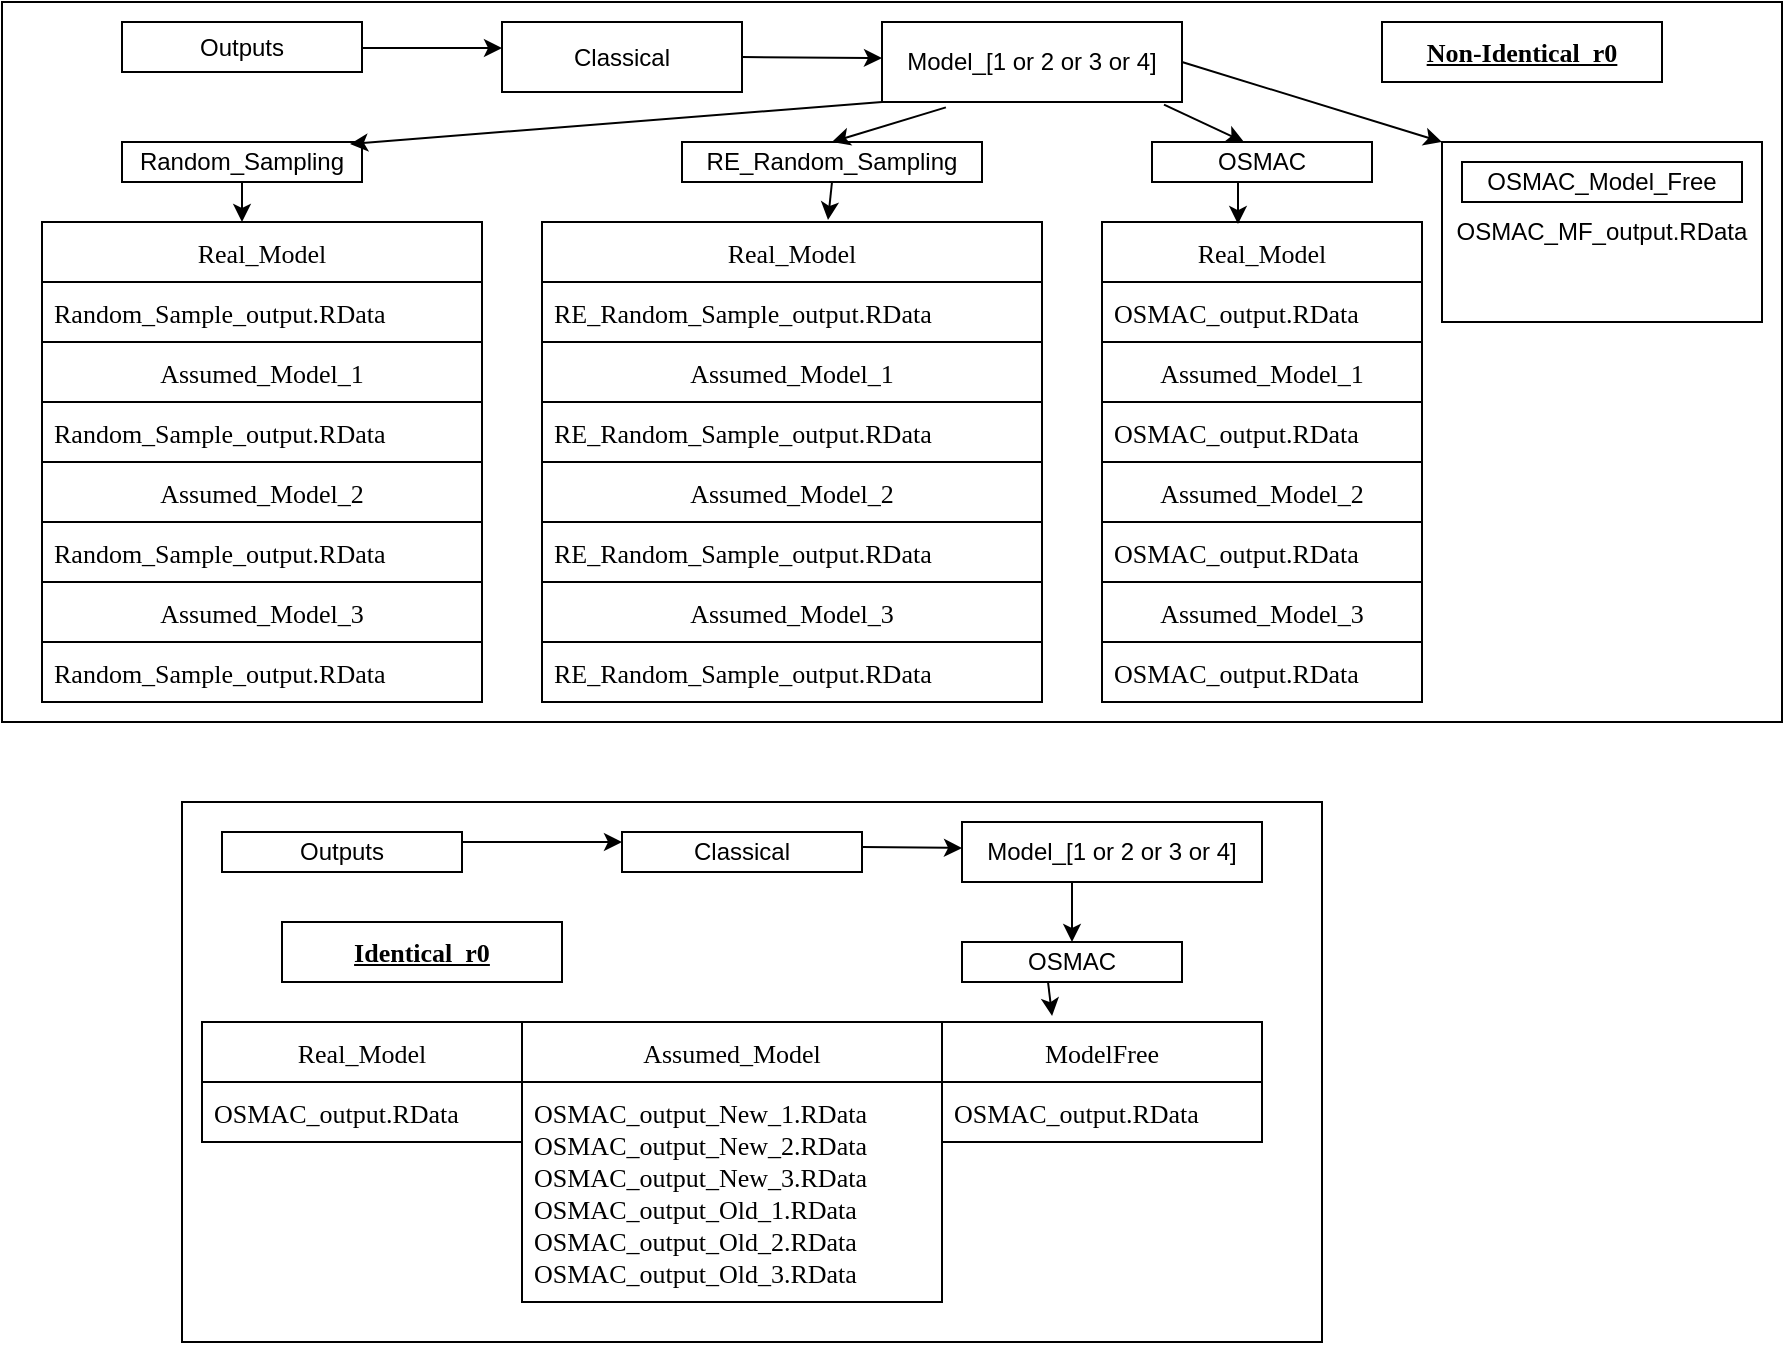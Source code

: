 <mxfile version="20.0.4" type="device"><diagram id="hRuso6uakJfl2Divja7w" name="Page-1"><mxGraphModel dx="2272" dy="694" grid="1" gridSize="10" guides="1" tooltips="1" connect="1" arrows="1" fold="1" page="1" pageScale="1" pageWidth="850" pageHeight="1400" math="0" shadow="0"><root><mxCell id="0"/><mxCell id="1" parent="0"/><mxCell id="Sh1bLU88lmJ6SCoNmVqh-36" value="" style="rounded=0;whiteSpace=wrap;html=1;fontFamily=Verdana;fontSize=13;fontColor=#000000;" parent="1" vertex="1"><mxGeometry x="-90" y="10" width="890" height="360" as="geometry"/></mxCell><mxCell id="pK8bE2HsiQjrrmtzJWa1-1" value="Outputs" style="rounded=0;whiteSpace=wrap;html=1;" parent="1" vertex="1"><mxGeometry x="-30" y="20" width="120" height="25" as="geometry"/></mxCell><mxCell id="pK8bE2HsiQjrrmtzJWa1-2" value="Classical" style="rounded=0;whiteSpace=wrap;html=1;" parent="1" vertex="1"><mxGeometry x="160" y="20" width="120" height="35" as="geometry"/></mxCell><mxCell id="pK8bE2HsiQjrrmtzJWa1-3" value="Model_[1 or 2 or 3 or 4]" style="rounded=0;whiteSpace=wrap;html=1;" parent="1" vertex="1"><mxGeometry x="350" y="20" width="150" height="40" as="geometry"/></mxCell><mxCell id="pK8bE2HsiQjrrmtzJWa1-5" value="Random_Sampling" style="rounded=0;whiteSpace=wrap;html=1;" parent="1" vertex="1"><mxGeometry x="-30" y="80" width="120" height="20" as="geometry"/></mxCell><mxCell id="pK8bE2HsiQjrrmtzJWa1-6" value="RE_Random_Sampling" style="rounded=0;whiteSpace=wrap;html=1;" parent="1" vertex="1"><mxGeometry x="250" y="80" width="150" height="20" as="geometry"/></mxCell><mxCell id="pK8bE2HsiQjrrmtzJWa1-7" value="OSMAC" style="rounded=0;whiteSpace=wrap;html=1;" parent="1" vertex="1"><mxGeometry x="485" y="80" width="110" height="20" as="geometry"/></mxCell><mxCell id="pK8bE2HsiQjrrmtzJWa1-24" value="" style="endArrow=classic;html=1;" parent="1" edge="1"><mxGeometry width="50" height="50" relative="1" as="geometry"><mxPoint x="90" y="33" as="sourcePoint"/><mxPoint x="160" y="33" as="targetPoint"/></mxGeometry></mxCell><mxCell id="pK8bE2HsiQjrrmtzJWa1-25" value="" style="endArrow=classic;html=1;exitX=1;exitY=0.5;exitDx=0;exitDy=0;" parent="1" edge="1" source="pK8bE2HsiQjrrmtzJWa1-2"><mxGeometry width="50" height="50" relative="1" as="geometry"><mxPoint x="340" y="32.5" as="sourcePoint"/><mxPoint x="350" y="38" as="targetPoint"/></mxGeometry></mxCell><mxCell id="pK8bE2HsiQjrrmtzJWa1-27" value="" style="endArrow=classic;html=1;exitX=0;exitY=1;exitDx=0;exitDy=0;entryX=0.95;entryY=0.05;entryDx=0;entryDy=0;entryPerimeter=0;" parent="1" source="pK8bE2HsiQjrrmtzJWa1-3" target="pK8bE2HsiQjrrmtzJWa1-5" edge="1"><mxGeometry width="50" height="50" relative="1" as="geometry"><mxPoint x="135" y="120" as="sourcePoint"/><mxPoint x="105" y="150" as="targetPoint"/></mxGeometry></mxCell><mxCell id="pK8bE2HsiQjrrmtzJWa1-29" value="" style="endArrow=classic;html=1;exitX=0.213;exitY=1.067;exitDx=0;exitDy=0;entryX=0.5;entryY=0;entryDx=0;entryDy=0;exitPerimeter=0;" parent="1" source="pK8bE2HsiQjrrmtzJWa1-3" target="pK8bE2HsiQjrrmtzJWa1-6" edge="1"><mxGeometry width="50" height="50" relative="1" as="geometry"><mxPoint x="300" y="120" as="sourcePoint"/><mxPoint x="872" y="312.52" as="targetPoint"/></mxGeometry></mxCell><mxCell id="pK8bE2HsiQjrrmtzJWa1-30" value="" style="endArrow=classic;html=1;exitX=0.94;exitY=1.033;exitDx=0;exitDy=0;exitPerimeter=0;" parent="1" source="pK8bE2HsiQjrrmtzJWa1-3" edge="1"><mxGeometry width="50" height="50" relative="1" as="geometry"><mxPoint x="330" y="122" as="sourcePoint"/><mxPoint x="531" y="80" as="targetPoint"/></mxGeometry></mxCell><mxCell id="Sh1bLU88lmJ6SCoNmVqh-1" value="&lt;b&gt;&lt;u&gt;Non-Identical_r0&lt;/u&gt;&lt;/b&gt;" style="rounded=0;whiteSpace=wrap;html=1;fontFamily=Verdana;fontSize=13;fontColor=#000000;" parent="1" vertex="1"><mxGeometry x="600" y="20" width="140" height="30" as="geometry"/></mxCell><mxCell id="Sh1bLU88lmJ6SCoNmVqh-2" value="OSMAC_MF_output.RData" style="rounded=0;whiteSpace=wrap;html=1;" parent="1" vertex="1"><mxGeometry x="630" y="80" width="160" height="90" as="geometry"/></mxCell><mxCell id="Sh1bLU88lmJ6SCoNmVqh-3" value="OSMAC_Model_Free" style="rounded=0;whiteSpace=wrap;html=1;" parent="1" vertex="1"><mxGeometry x="640" y="90" width="140" height="20" as="geometry"/></mxCell><mxCell id="Sh1bLU88lmJ6SCoNmVqh-4" value="" style="endArrow=classic;html=1;entryX=0;entryY=0;entryDx=0;entryDy=0;exitX=1;exitY=0.5;exitDx=0;exitDy=0;" parent="1" target="Sh1bLU88lmJ6SCoNmVqh-2" edge="1" source="pK8bE2HsiQjrrmtzJWa1-3"><mxGeometry width="50" height="50" relative="1" as="geometry"><mxPoint x="541" y="50" as="sourcePoint"/><mxPoint x="541" y="90" as="targetPoint"/></mxGeometry></mxCell><mxCell id="Sh1bLU88lmJ6SCoNmVqh-5" value="Real_Model" style="swimlane;fontStyle=0;childLayout=stackLayout;horizontal=1;startSize=30;horizontalStack=0;resizeParent=1;resizeParentMax=0;resizeLast=0;collapsible=1;marginBottom=0;fontFamily=Verdana;fontSize=13;fontColor=#000000;" parent="1" vertex="1"><mxGeometry x="460" y="120" width="160" height="60" as="geometry"/></mxCell><mxCell id="Sh1bLU88lmJ6SCoNmVqh-6" value="OSMAC_output.RData" style="text;strokeColor=none;fillColor=none;align=left;verticalAlign=middle;spacingLeft=4;spacingRight=4;overflow=hidden;points=[[0,0.5],[1,0.5]];portConstraint=eastwest;rotatable=0;fontFamily=Verdana;fontSize=13;fontColor=#000000;" parent="Sh1bLU88lmJ6SCoNmVqh-5" vertex="1"><mxGeometry y="30" width="160" height="30" as="geometry"/></mxCell><mxCell id="Sh1bLU88lmJ6SCoNmVqh-9" value="Assumed_Model_1" style="swimlane;fontStyle=0;childLayout=stackLayout;horizontal=1;startSize=30;horizontalStack=0;resizeParent=1;resizeParentMax=0;resizeLast=0;collapsible=1;marginBottom=0;fontFamily=Verdana;fontSize=13;fontColor=#000000;" parent="1" vertex="1"><mxGeometry x="460" y="180" width="160" height="60" as="geometry"/></mxCell><mxCell id="Sh1bLU88lmJ6SCoNmVqh-10" value="OSMAC_output.RData" style="text;strokeColor=none;fillColor=none;align=left;verticalAlign=middle;spacingLeft=4;spacingRight=4;overflow=hidden;points=[[0,0.5],[1,0.5]];portConstraint=eastwest;rotatable=0;fontFamily=Verdana;fontSize=13;fontColor=#000000;" parent="Sh1bLU88lmJ6SCoNmVqh-9" vertex="1"><mxGeometry y="30" width="160" height="30" as="geometry"/></mxCell><mxCell id="Sh1bLU88lmJ6SCoNmVqh-11" value="Assumed_Model_2" style="swimlane;fontStyle=0;childLayout=stackLayout;horizontal=1;startSize=30;horizontalStack=0;resizeParent=1;resizeParentMax=0;resizeLast=0;collapsible=1;marginBottom=0;fontFamily=Verdana;fontSize=13;fontColor=#000000;" parent="1" vertex="1"><mxGeometry x="460" y="240" width="160" height="60" as="geometry"/></mxCell><mxCell id="Sh1bLU88lmJ6SCoNmVqh-12" value="OSMAC_output.RData" style="text;strokeColor=none;fillColor=none;align=left;verticalAlign=middle;spacingLeft=4;spacingRight=4;overflow=hidden;points=[[0,0.5],[1,0.5]];portConstraint=eastwest;rotatable=0;fontFamily=Verdana;fontSize=13;fontColor=#000000;" parent="Sh1bLU88lmJ6SCoNmVqh-11" vertex="1"><mxGeometry y="30" width="160" height="30" as="geometry"/></mxCell><mxCell id="Sh1bLU88lmJ6SCoNmVqh-13" value="Assumed_Model_3" style="swimlane;fontStyle=0;childLayout=stackLayout;horizontal=1;startSize=30;horizontalStack=0;resizeParent=1;resizeParentMax=0;resizeLast=0;collapsible=1;marginBottom=0;fontFamily=Verdana;fontSize=13;fontColor=#000000;" parent="1" vertex="1"><mxGeometry x="460" y="300" width="160" height="60" as="geometry"/></mxCell><mxCell id="Sh1bLU88lmJ6SCoNmVqh-14" value="OSMAC_output.RData" style="text;strokeColor=none;fillColor=none;align=left;verticalAlign=middle;spacingLeft=4;spacingRight=4;overflow=hidden;points=[[0,0.5],[1,0.5]];portConstraint=eastwest;rotatable=0;fontFamily=Verdana;fontSize=13;fontColor=#000000;" parent="Sh1bLU88lmJ6SCoNmVqh-13" vertex="1"><mxGeometry y="30" width="160" height="30" as="geometry"/></mxCell><mxCell id="Sh1bLU88lmJ6SCoNmVqh-15" value="Real_Model" style="swimlane;fontStyle=0;childLayout=stackLayout;horizontal=1;startSize=30;horizontalStack=0;resizeParent=1;resizeParentMax=0;resizeLast=0;collapsible=1;marginBottom=0;fontFamily=Verdana;fontSize=13;fontColor=#000000;" parent="1" vertex="1"><mxGeometry x="180" y="120" width="250" height="60" as="geometry"/></mxCell><mxCell id="Sh1bLU88lmJ6SCoNmVqh-16" value="RE_Random_Sample_output.RData" style="text;strokeColor=none;fillColor=none;align=left;verticalAlign=middle;spacingLeft=4;spacingRight=4;overflow=hidden;points=[[0,0.5],[1,0.5]];portConstraint=eastwest;rotatable=0;fontFamily=Verdana;fontSize=13;fontColor=#000000;" parent="Sh1bLU88lmJ6SCoNmVqh-15" vertex="1"><mxGeometry y="30" width="250" height="30" as="geometry"/></mxCell><mxCell id="Sh1bLU88lmJ6SCoNmVqh-17" value="Assumed_Model_1" style="swimlane;fontStyle=0;childLayout=stackLayout;horizontal=1;startSize=30;horizontalStack=0;resizeParent=1;resizeParentMax=0;resizeLast=0;collapsible=1;marginBottom=0;fontFamily=Verdana;fontSize=13;fontColor=#000000;" parent="1" vertex="1"><mxGeometry x="180" y="180" width="250" height="60" as="geometry"/></mxCell><mxCell id="Sh1bLU88lmJ6SCoNmVqh-18" value="RE_Random_Sample_output.RData" style="text;strokeColor=none;fillColor=none;align=left;verticalAlign=middle;spacingLeft=4;spacingRight=4;overflow=hidden;points=[[0,0.5],[1,0.5]];portConstraint=eastwest;rotatable=0;fontFamily=Verdana;fontSize=13;fontColor=#000000;" parent="Sh1bLU88lmJ6SCoNmVqh-17" vertex="1"><mxGeometry y="30" width="250" height="30" as="geometry"/></mxCell><mxCell id="Sh1bLU88lmJ6SCoNmVqh-19" value="Assumed_Model_2" style="swimlane;fontStyle=0;childLayout=stackLayout;horizontal=1;startSize=30;horizontalStack=0;resizeParent=1;resizeParentMax=0;resizeLast=0;collapsible=1;marginBottom=0;fontFamily=Verdana;fontSize=13;fontColor=#000000;" parent="1" vertex="1"><mxGeometry x="180" y="240" width="250" height="60" as="geometry"/></mxCell><mxCell id="Sh1bLU88lmJ6SCoNmVqh-20" value="RE_Random_Sample_output.RData" style="text;strokeColor=none;fillColor=none;align=left;verticalAlign=middle;spacingLeft=4;spacingRight=4;overflow=hidden;points=[[0,0.5],[1,0.5]];portConstraint=eastwest;rotatable=0;fontFamily=Verdana;fontSize=13;fontColor=#000000;" parent="Sh1bLU88lmJ6SCoNmVqh-19" vertex="1"><mxGeometry y="30" width="250" height="30" as="geometry"/></mxCell><mxCell id="Sh1bLU88lmJ6SCoNmVqh-21" value="Assumed_Model_3" style="swimlane;fontStyle=0;childLayout=stackLayout;horizontal=1;startSize=30;horizontalStack=0;resizeParent=1;resizeParentMax=0;resizeLast=0;collapsible=1;marginBottom=0;fontFamily=Verdana;fontSize=13;fontColor=#000000;" parent="1" vertex="1"><mxGeometry x="180" y="300" width="250" height="60" as="geometry"/></mxCell><mxCell id="Sh1bLU88lmJ6SCoNmVqh-22" value="RE_Random_Sample_output.RData" style="text;strokeColor=none;fillColor=none;align=left;verticalAlign=middle;spacingLeft=4;spacingRight=4;overflow=hidden;points=[[0,0.5],[1,0.5]];portConstraint=eastwest;rotatable=0;fontFamily=Verdana;fontSize=13;fontColor=#000000;" parent="Sh1bLU88lmJ6SCoNmVqh-21" vertex="1"><mxGeometry y="30" width="250" height="30" as="geometry"/></mxCell><mxCell id="Sh1bLU88lmJ6SCoNmVqh-24" value="Real_Model" style="swimlane;fontStyle=0;childLayout=stackLayout;horizontal=1;startSize=30;horizontalStack=0;resizeParent=1;resizeParentMax=0;resizeLast=0;collapsible=1;marginBottom=0;fontFamily=Verdana;fontSize=13;fontColor=#000000;" parent="1" vertex="1"><mxGeometry x="-70" y="120" width="220" height="60" as="geometry"/></mxCell><mxCell id="Sh1bLU88lmJ6SCoNmVqh-32" value="" style="endArrow=classic;html=1;rounded=0;fontFamily=Verdana;fontSize=13;fontColor=#000000;exitX=0.5;exitY=1;exitDx=0;exitDy=0;" parent="Sh1bLU88lmJ6SCoNmVqh-24" source="pK8bE2HsiQjrrmtzJWa1-5" edge="1"><mxGeometry width="50" height="50" relative="1" as="geometry"><mxPoint x="50" y="50" as="sourcePoint"/><mxPoint x="100" as="targetPoint"/></mxGeometry></mxCell><mxCell id="Sh1bLU88lmJ6SCoNmVqh-25" value="Random_Sample_output.RData" style="text;strokeColor=none;fillColor=none;align=left;verticalAlign=middle;spacingLeft=4;spacingRight=4;overflow=hidden;points=[[0,0.5],[1,0.5]];portConstraint=eastwest;rotatable=0;fontFamily=Verdana;fontSize=13;fontColor=#000000;" parent="Sh1bLU88lmJ6SCoNmVqh-24" vertex="1"><mxGeometry y="30" width="220" height="30" as="geometry"/></mxCell><mxCell id="Sh1bLU88lmJ6SCoNmVqh-26" value="Assumed_Model_1" style="swimlane;fontStyle=0;childLayout=stackLayout;horizontal=1;startSize=30;horizontalStack=0;resizeParent=1;resizeParentMax=0;resizeLast=0;collapsible=1;marginBottom=0;fontFamily=Verdana;fontSize=13;fontColor=#000000;" parent="1" vertex="1"><mxGeometry x="-70" y="180" width="220" height="60" as="geometry"/></mxCell><mxCell id="Sh1bLU88lmJ6SCoNmVqh-27" value="Random_Sample_output.RData" style="text;strokeColor=none;fillColor=none;align=left;verticalAlign=middle;spacingLeft=4;spacingRight=4;overflow=hidden;points=[[0,0.5],[1,0.5]];portConstraint=eastwest;rotatable=0;fontFamily=Verdana;fontSize=13;fontColor=#000000;" parent="Sh1bLU88lmJ6SCoNmVqh-26" vertex="1"><mxGeometry y="30" width="220" height="30" as="geometry"/></mxCell><mxCell id="Sh1bLU88lmJ6SCoNmVqh-28" value="Assumed_Model_2" style="swimlane;fontStyle=0;childLayout=stackLayout;horizontal=1;startSize=30;horizontalStack=0;resizeParent=1;resizeParentMax=0;resizeLast=0;collapsible=1;marginBottom=0;fontFamily=Verdana;fontSize=13;fontColor=#000000;" parent="1" vertex="1"><mxGeometry x="-70" y="240" width="220" height="60" as="geometry"/></mxCell><mxCell id="Sh1bLU88lmJ6SCoNmVqh-29" value="Random_Sample_output.RData" style="text;strokeColor=none;fillColor=none;align=left;verticalAlign=middle;spacingLeft=4;spacingRight=4;overflow=hidden;points=[[0,0.5],[1,0.5]];portConstraint=eastwest;rotatable=0;fontFamily=Verdana;fontSize=13;fontColor=#000000;" parent="Sh1bLU88lmJ6SCoNmVqh-28" vertex="1"><mxGeometry y="30" width="220" height="30" as="geometry"/></mxCell><mxCell id="Sh1bLU88lmJ6SCoNmVqh-30" value="Assumed_Model_3" style="swimlane;fontStyle=0;childLayout=stackLayout;horizontal=1;startSize=30;horizontalStack=0;resizeParent=1;resizeParentMax=0;resizeLast=0;collapsible=1;marginBottom=0;fontFamily=Verdana;fontSize=13;fontColor=#000000;" parent="1" vertex="1"><mxGeometry x="-70" y="300" width="220" height="60" as="geometry"/></mxCell><mxCell id="Sh1bLU88lmJ6SCoNmVqh-31" value="Random_Sample_output.RData" style="text;strokeColor=none;fillColor=none;align=left;verticalAlign=middle;spacingLeft=4;spacingRight=4;overflow=hidden;points=[[0,0.5],[1,0.5]];portConstraint=eastwest;rotatable=0;fontFamily=Verdana;fontSize=13;fontColor=#000000;" parent="Sh1bLU88lmJ6SCoNmVqh-30" vertex="1"><mxGeometry y="30" width="220" height="30" as="geometry"/></mxCell><mxCell id="Sh1bLU88lmJ6SCoNmVqh-34" value="" style="endArrow=classic;html=1;rounded=0;fontFamily=Verdana;fontSize=13;fontColor=#000000;entryX=0.572;entryY=-0.017;entryDx=0;entryDy=0;entryPerimeter=0;exitX=0.5;exitY=1;exitDx=0;exitDy=0;" parent="1" source="pK8bE2HsiQjrrmtzJWa1-6" target="Sh1bLU88lmJ6SCoNmVqh-15" edge="1"><mxGeometry width="50" height="50" relative="1" as="geometry"><mxPoint x="400" y="270" as="sourcePoint"/><mxPoint x="450" y="220" as="targetPoint"/></mxGeometry></mxCell><mxCell id="Sh1bLU88lmJ6SCoNmVqh-35" value="" style="endArrow=classic;html=1;rounded=0;fontFamily=Verdana;fontSize=13;fontColor=#000000;exitX=0.391;exitY=1;exitDx=0;exitDy=0;exitPerimeter=0;entryX=0.425;entryY=0.017;entryDx=0;entryDy=0;entryPerimeter=0;" parent="1" source="pK8bE2HsiQjrrmtzJWa1-7" target="Sh1bLU88lmJ6SCoNmVqh-5" edge="1"><mxGeometry width="50" height="50" relative="1" as="geometry"><mxPoint x="400" y="270" as="sourcePoint"/><mxPoint x="450" y="220" as="targetPoint"/></mxGeometry></mxCell><mxCell id="Sh1bLU88lmJ6SCoNmVqh-37" value="" style="rounded=0;whiteSpace=wrap;html=1;fontFamily=Verdana;fontSize=13;fontColor=#000000;" parent="1" vertex="1"><mxGeometry y="410" width="570" height="270" as="geometry"/></mxCell><mxCell id="Sh1bLU88lmJ6SCoNmVqh-38" value="Outputs" style="rounded=0;whiteSpace=wrap;html=1;" parent="1" vertex="1"><mxGeometry x="20" y="425" width="120" height="20" as="geometry"/></mxCell><mxCell id="Sh1bLU88lmJ6SCoNmVqh-39" value="Classical" style="rounded=0;whiteSpace=wrap;html=1;" parent="1" vertex="1"><mxGeometry x="220" y="425" width="120" height="20" as="geometry"/></mxCell><mxCell id="Sh1bLU88lmJ6SCoNmVqh-40" value="Model_[1 or 2 or 3 or 4]" style="rounded=0;whiteSpace=wrap;html=1;" parent="1" vertex="1"><mxGeometry x="390" y="420" width="150" height="30" as="geometry"/></mxCell><mxCell id="Sh1bLU88lmJ6SCoNmVqh-43" value="OSMAC" style="rounded=0;whiteSpace=wrap;html=1;" parent="1" vertex="1"><mxGeometry x="390" y="480" width="110" height="20" as="geometry"/></mxCell><mxCell id="Sh1bLU88lmJ6SCoNmVqh-44" value="" style="endArrow=classic;html=1;exitX=1;exitY=0.25;exitDx=0;exitDy=0;" parent="1" source="Sh1bLU88lmJ6SCoNmVqh-38" edge="1"><mxGeometry width="50" height="50" relative="1" as="geometry"><mxPoint x="170" y="480" as="sourcePoint"/><mxPoint x="220" y="430" as="targetPoint"/></mxGeometry></mxCell><mxCell id="Sh1bLU88lmJ6SCoNmVqh-45" value="" style="endArrow=classic;html=1;exitX=1;exitY=0.25;exitDx=0;exitDy=0;" parent="1" edge="1"><mxGeometry width="50" height="50" relative="1" as="geometry"><mxPoint x="340" y="432.5" as="sourcePoint"/><mxPoint x="390" y="433" as="targetPoint"/></mxGeometry></mxCell><mxCell id="Sh1bLU88lmJ6SCoNmVqh-48" value="" style="endArrow=classic;html=1;entryX=0.5;entryY=0;entryDx=0;entryDy=0;" parent="1" target="Sh1bLU88lmJ6SCoNmVqh-43" edge="1"><mxGeometry width="50" height="50" relative="1" as="geometry"><mxPoint x="445" y="450" as="sourcePoint"/><mxPoint x="531" y="480" as="targetPoint"/></mxGeometry></mxCell><mxCell id="Sh1bLU88lmJ6SCoNmVqh-49" value="&lt;b&gt;&lt;u&gt;Identical_r0&lt;/u&gt;&lt;/b&gt;" style="rounded=0;whiteSpace=wrap;html=1;fontFamily=Verdana;fontSize=13;fontColor=#000000;" parent="1" vertex="1"><mxGeometry x="50" y="470" width="140" height="30" as="geometry"/></mxCell><mxCell id="Sh1bLU88lmJ6SCoNmVqh-53" value="Real_Model" style="swimlane;fontStyle=0;childLayout=stackLayout;horizontal=1;startSize=30;horizontalStack=0;resizeParent=1;resizeParentMax=0;resizeLast=0;collapsible=1;marginBottom=0;fontFamily=Verdana;fontSize=13;fontColor=#000000;" parent="1" vertex="1"><mxGeometry x="10" y="520" width="160" height="60" as="geometry"/></mxCell><mxCell id="Sh1bLU88lmJ6SCoNmVqh-54" value="OSMAC_output.RData" style="text;strokeColor=none;fillColor=none;align=left;verticalAlign=middle;spacingLeft=4;spacingRight=4;overflow=hidden;points=[[0,0.5],[1,0.5]];portConstraint=eastwest;rotatable=0;fontFamily=Verdana;fontSize=13;fontColor=#000000;" parent="Sh1bLU88lmJ6SCoNmVqh-53" vertex="1"><mxGeometry y="30" width="160" height="30" as="geometry"/></mxCell><mxCell id="Sh1bLU88lmJ6SCoNmVqh-55" value="Assumed_Model" style="swimlane;fontStyle=0;childLayout=stackLayout;horizontal=1;startSize=30;horizontalStack=0;resizeParent=1;resizeParentMax=0;resizeLast=0;collapsible=1;marginBottom=0;fontFamily=Verdana;fontSize=13;fontColor=#000000;" parent="1" vertex="1"><mxGeometry x="170" y="520" width="210" height="140" as="geometry"/></mxCell><mxCell id="Sh1bLU88lmJ6SCoNmVqh-56" value="OSMAC_output_New_1.RData&#10;OSMAC_output_New_2.RData&#10;OSMAC_output_New_3.RData&#10;OSMAC_output_Old_1.RData&#10;OSMAC_output_Old_2.RData&#10;OSMAC_output_Old_3.RData" style="text;strokeColor=none;fillColor=none;align=left;verticalAlign=middle;spacingLeft=4;spacingRight=4;overflow=hidden;points=[[0,0.5],[1,0.5]];portConstraint=eastwest;rotatable=0;fontFamily=Verdana;fontSize=13;fontColor=#000000;" parent="Sh1bLU88lmJ6SCoNmVqh-55" vertex="1"><mxGeometry y="30" width="210" height="110" as="geometry"/></mxCell><mxCell id="Sh1bLU88lmJ6SCoNmVqh-57" value="ModelFree" style="swimlane;fontStyle=0;childLayout=stackLayout;horizontal=1;startSize=30;horizontalStack=0;resizeParent=1;resizeParentMax=0;resizeLast=0;collapsible=1;marginBottom=0;fontFamily=Verdana;fontSize=13;fontColor=#000000;" parent="1" vertex="1"><mxGeometry x="380" y="520" width="160" height="60" as="geometry"/></mxCell><mxCell id="Sh1bLU88lmJ6SCoNmVqh-58" value="OSMAC_output.RData" style="text;strokeColor=none;fillColor=none;align=left;verticalAlign=middle;spacingLeft=4;spacingRight=4;overflow=hidden;points=[[0,0.5],[1,0.5]];portConstraint=eastwest;rotatable=0;fontFamily=Verdana;fontSize=13;fontColor=#000000;" parent="Sh1bLU88lmJ6SCoNmVqh-57" vertex="1"><mxGeometry y="30" width="160" height="30" as="geometry"/></mxCell><mxCell id="Sh1bLU88lmJ6SCoNmVqh-79" value="" style="endArrow=classic;html=1;rounded=0;fontFamily=Verdana;fontSize=13;fontColor=#000000;exitX=0.391;exitY=1;exitDx=0;exitDy=0;exitPerimeter=0;entryX=0.344;entryY=-0.05;entryDx=0;entryDy=0;entryPerimeter=0;" parent="1" source="Sh1bLU88lmJ6SCoNmVqh-43" target="Sh1bLU88lmJ6SCoNmVqh-57" edge="1"><mxGeometry width="50" height="50" relative="1" as="geometry"><mxPoint x="400" y="670" as="sourcePoint"/><mxPoint x="450" y="620" as="targetPoint"/></mxGeometry></mxCell></root></mxGraphModel></diagram></mxfile>